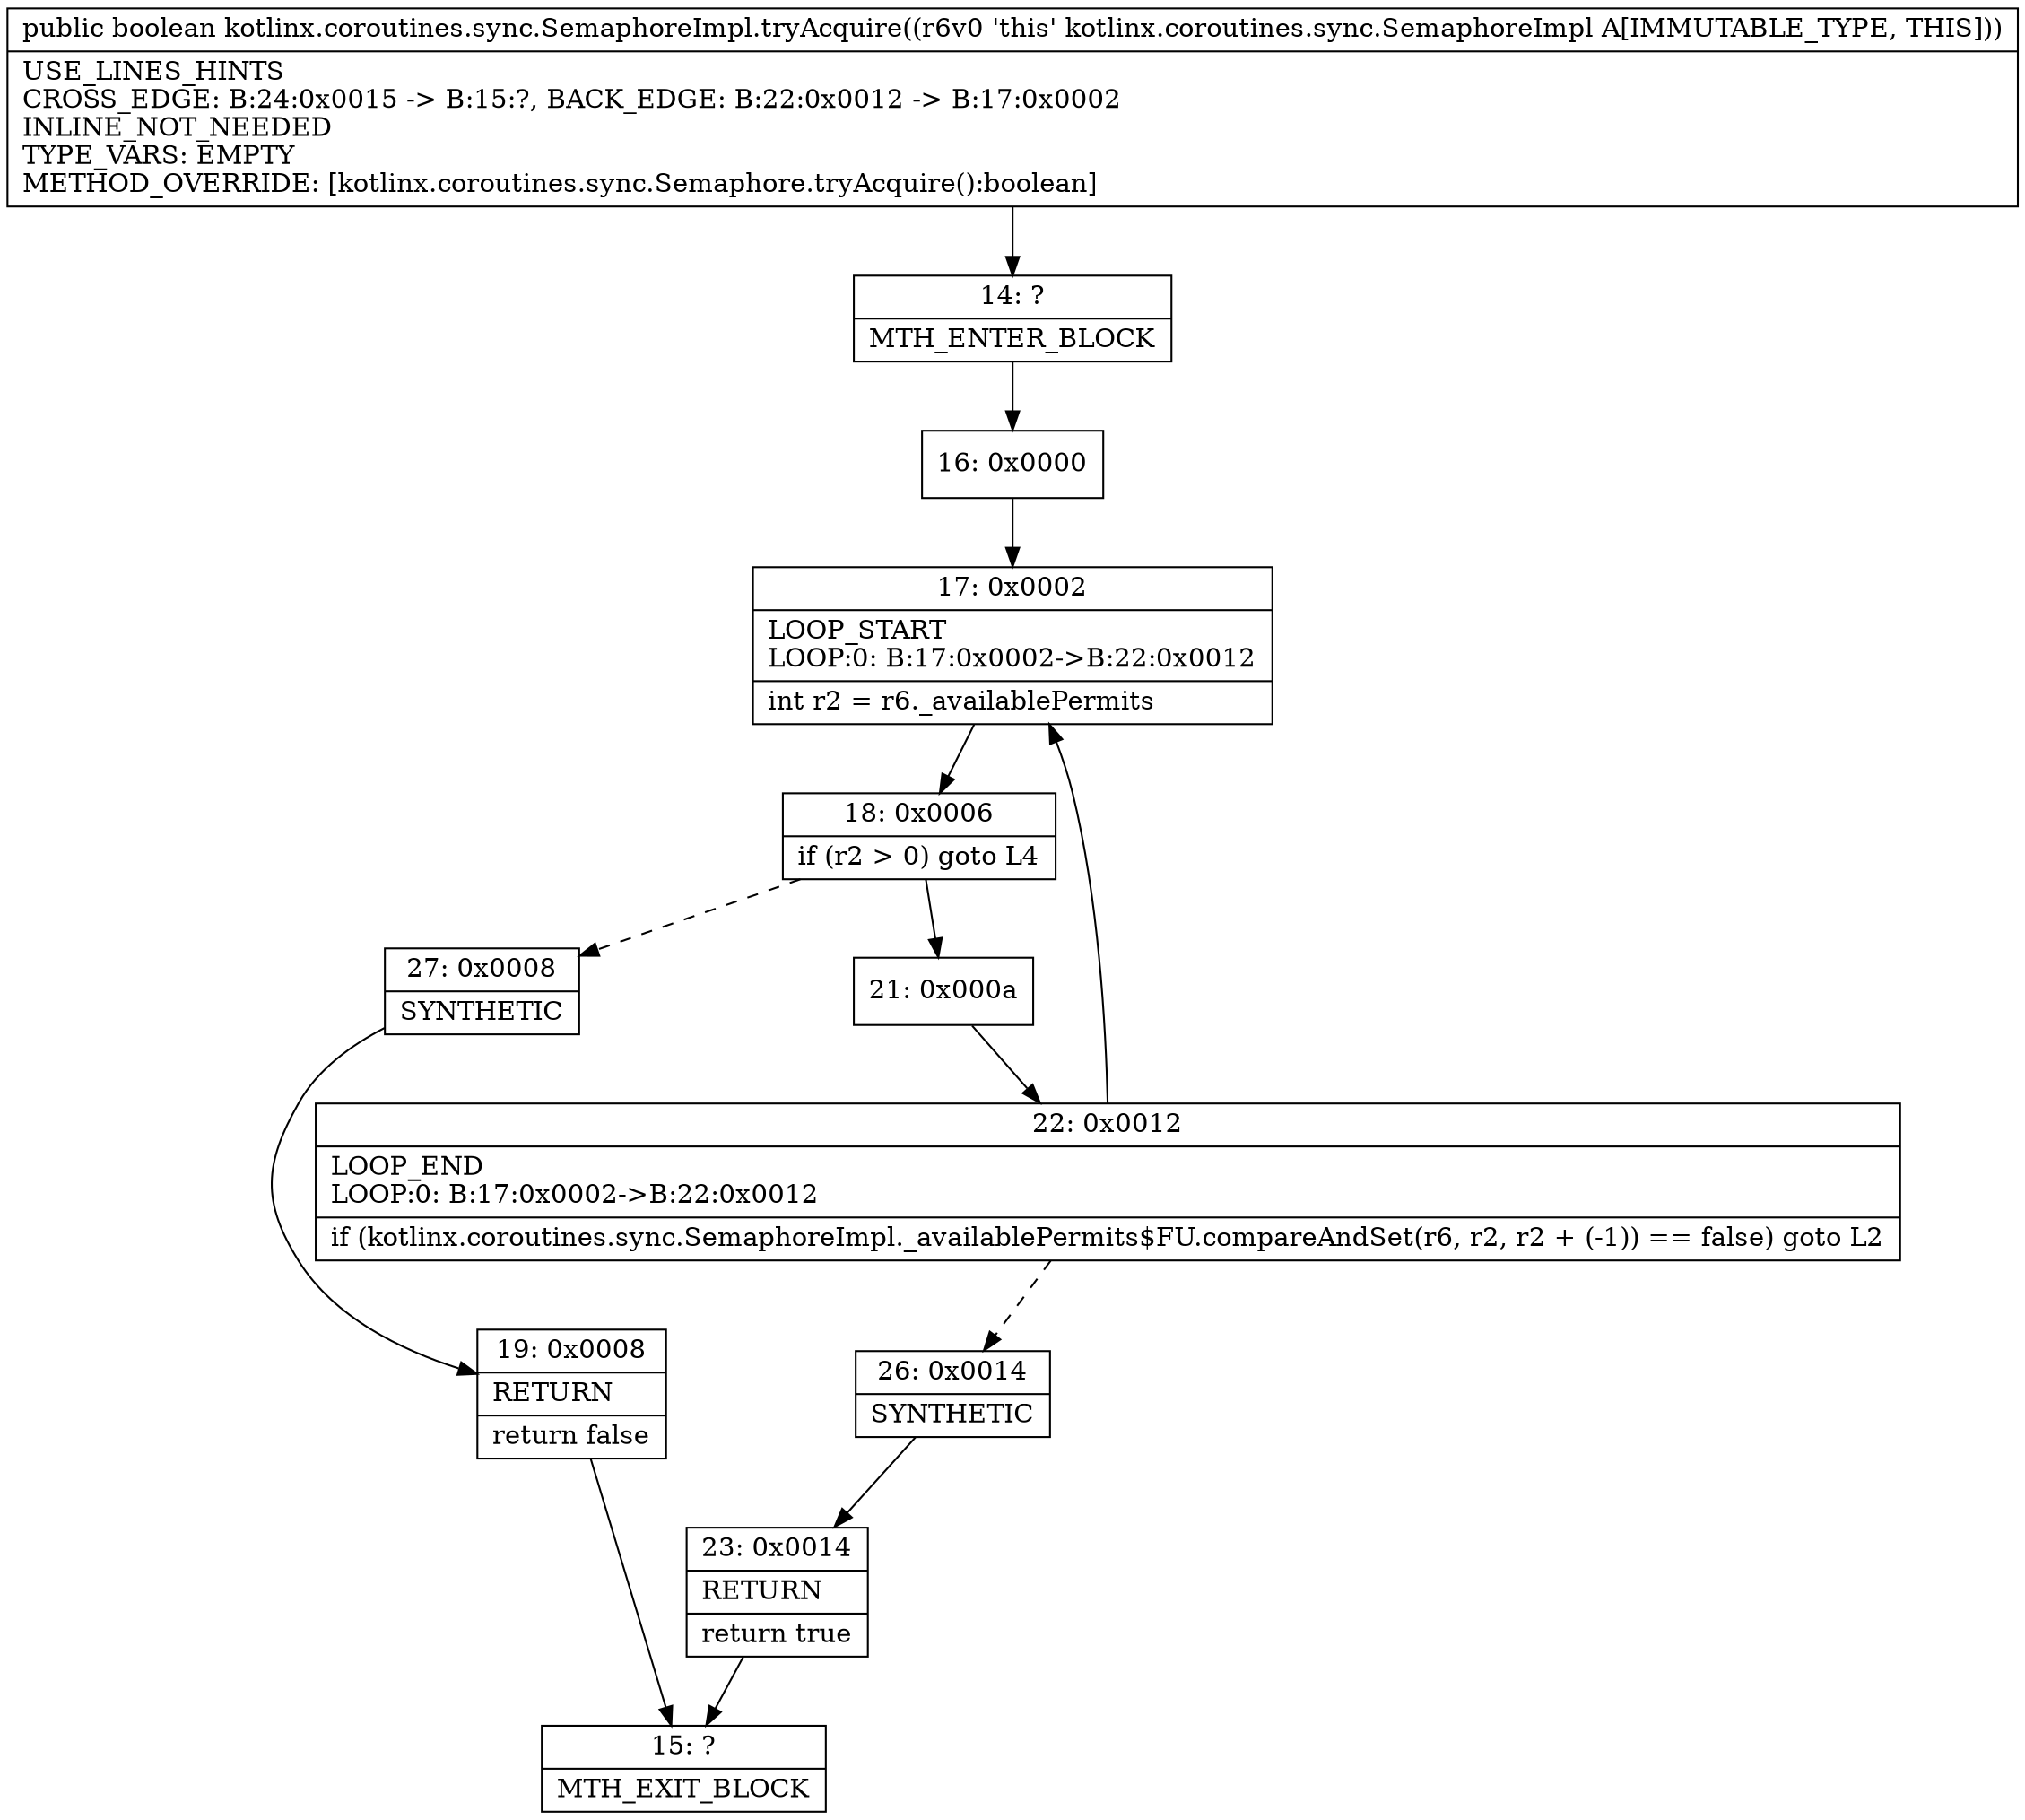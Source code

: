 digraph "CFG forkotlinx.coroutines.sync.SemaphoreImpl.tryAcquire()Z" {
Node_14 [shape=record,label="{14\:\ ?|MTH_ENTER_BLOCK\l}"];
Node_16 [shape=record,label="{16\:\ 0x0000}"];
Node_17 [shape=record,label="{17\:\ 0x0002|LOOP_START\lLOOP:0: B:17:0x0002\-\>B:22:0x0012\l|int r2 = r6._availablePermits\l}"];
Node_18 [shape=record,label="{18\:\ 0x0006|if (r2 \> 0) goto L4\l}"];
Node_21 [shape=record,label="{21\:\ 0x000a}"];
Node_22 [shape=record,label="{22\:\ 0x0012|LOOP_END\lLOOP:0: B:17:0x0002\-\>B:22:0x0012\l|if (kotlinx.coroutines.sync.SemaphoreImpl._availablePermits$FU.compareAndSet(r6, r2, r2 + (\-1)) == false) goto L2\l}"];
Node_26 [shape=record,label="{26\:\ 0x0014|SYNTHETIC\l}"];
Node_23 [shape=record,label="{23\:\ 0x0014|RETURN\l|return true\l}"];
Node_15 [shape=record,label="{15\:\ ?|MTH_EXIT_BLOCK\l}"];
Node_27 [shape=record,label="{27\:\ 0x0008|SYNTHETIC\l}"];
Node_19 [shape=record,label="{19\:\ 0x0008|RETURN\l|return false\l}"];
MethodNode[shape=record,label="{public boolean kotlinx.coroutines.sync.SemaphoreImpl.tryAcquire((r6v0 'this' kotlinx.coroutines.sync.SemaphoreImpl A[IMMUTABLE_TYPE, THIS]))  | USE_LINES_HINTS\lCROSS_EDGE: B:24:0x0015 \-\> B:15:?, BACK_EDGE: B:22:0x0012 \-\> B:17:0x0002\lINLINE_NOT_NEEDED\lTYPE_VARS: EMPTY\lMETHOD_OVERRIDE: [kotlinx.coroutines.sync.Semaphore.tryAcquire():boolean]\l}"];
MethodNode -> Node_14;Node_14 -> Node_16;
Node_16 -> Node_17;
Node_17 -> Node_18;
Node_18 -> Node_21;
Node_18 -> Node_27[style=dashed];
Node_21 -> Node_22;
Node_22 -> Node_17;
Node_22 -> Node_26[style=dashed];
Node_26 -> Node_23;
Node_23 -> Node_15;
Node_27 -> Node_19;
Node_19 -> Node_15;
}

